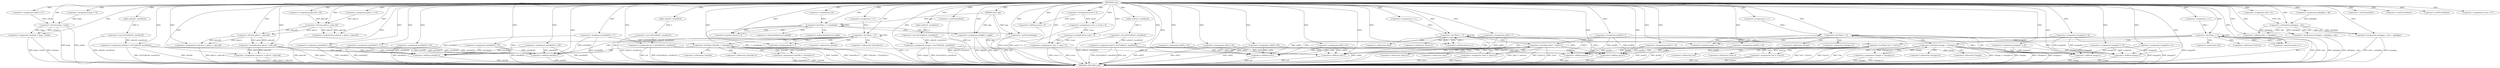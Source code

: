 digraph risp {  
"6917529027641331875" [label = "(METHOD,risp)" ]
"6917529027641332208" [label = "(METHOD_RETURN,void)" ]
"6917529027641331876" [label = "(PARAM,char* oqp)" ]
"6917529027641331879" [label = "(<operator>.assignment,byga = 79)" ]
"6917529027641331883" [label = "(<operator>.assignment,rwhdo = 31)" ]
"6917529027641331889" [label = "(<operator>.assignment,opfcgkqw = 48)" ]
"6917529027641331892" [label = "(<operator>.assignment,zaitckle = (int*)calloc(6, sizeof(int)))" ]
"6917529027641331894" [label = "(<operator>.cast,(int*)calloc(6, sizeof(int)))" ]
"6917529027641331896" [label = "(calloc,calloc(6, sizeof(int)))" ]
"6917529027641331898" [label = "(<operator>.sizeOf,sizeof(int))" ]
"6917529027641331900" [label = "(<operator>.assignment,zaitckle[0] = 71)" ]
"6917529027641331906" [label = "(<operator>.assignment,qdnvrv = 33)" ]
"6917529027641331909" [label = "(<operator>.assignment,zaitckle[1] = 42)" ]
"6917529027641331916" [label = "(<operator>.assignment,zaitckle[2] = 11)" ]
"6917529027641331921" [label = "(<operator>.assignment,wwbmpt = byga / rwhdo)" ]
"6917529027641331923" [label = "(<operator>.division,byga / rwhdo)" ]
"6917529027641331927" [label = "(<operator>.assignment,zaitckle[3] = 40)" ]
"6917529027641331933" [label = "(<operator>.assignment,jekcczbf = 40)" ]
"6917529027641331937" [label = "(<operator>.assignment,qxcf = (int*)calloc(3, sizeof(int)))" ]
"6917529027641331939" [label = "(<operator>.cast,(int*)calloc(3, sizeof(int)))" ]
"6917529027641331941" [label = "(calloc,calloc(3, sizeof(int)))" ]
"6917529027641331943" [label = "(<operator>.sizeOf,sizeof(int))" ]
"6917529027641331945" [label = "(<operator>.assignment,nruhytyw = qdnvrv / jekcczbf)" ]
"6917529027641331947" [label = "(<operator>.division,qdnvrv / jekcczbf)" ]
"6917529027641331950" [label = "(<operator>.assignment,nruhytyw = qdnvrv / jekcczbf)" ]
"6917529027641331952" [label = "(<operator>.division,qdnvrv / jekcczbf)" ]
"6917529027641331955" [label = "(<operator>.assignment,uel = (int*)calloc(5, sizeof(int)))" ]
"6917529027641331957" [label = "(<operator>.cast,(int*)calloc(5, sizeof(int)))" ]
"6917529027641331959" [label = "(calloc,calloc(5, sizeof(int)))" ]
"6917529027641331961" [label = "(<operator>.sizeOf,sizeof(int))" ]
"6917529027641331963" [label = "(<operator>.assignment,uel[0] = 7)" ]
"6917529027641331968" [label = "(<operator>.assignment,qxcf[0] = 5)" ]
"6917529027641331973" [label = "(<operator>.assignment,uel[1] = 93)" ]
"6917529027641331978" [label = "(<operator>.assignment,uel[2] = 80)" ]
"6917529027641331983" [label = "(<operator>.assignment,imnjgu = (int*)calloc(4, sizeof(int)))" ]
"6917529027641331985" [label = "(<operator>.cast,(int*)calloc(4, sizeof(int)))" ]
"6917529027641331987" [label = "(calloc,calloc(4, sizeof(int)))" ]
"6917529027641331989" [label = "(<operator>.sizeOf,sizeof(int))" ]
"6917529027641331994" [label = "(<operator>.assignment,i=0)" ]
"6917529027641331997" [label = "(<operator>.lessThan,i < sizeof(oqp))" ]
"6917529027641331999" [label = "(<operator>.sizeOf,sizeof(oqp))" ]
"6917529027641332001" [label = "(<operator>.postIncrement,i++)" ]
"6917529027641332004" [label = "(<operator>.assignment,etlpll[i] = oqp[i])" ]
"6917529027641332011" [label = "(<operator>.assignment,zaitckle[4] = 79)" ]
"6917529027641332016" [label = "(<operator>.assignment,imnjgu[0] = 34)" ]
"6917529027641332021" [label = "(<operator>.assignment,zaitckle[5] = 100)" ]
"6917529027641332026" [label = "(<operator>.assignment,nruhytyw = qdnvrv * jekcczbf)" ]
"6917529027641332028" [label = "(<operator>.multiplication,qdnvrv * jekcczbf)" ]
"6917529027641332032" [label = "(<operator>.assignment,vouoc = 57)" ]
"6917529027641332036" [label = "(<operator>.assignment,nszwl = 4)" ]
"6917529027641332039" [label = "(<operator>.assignment,imnjgu[1] = 85)" ]
"6917529027641332047" [label = "(<operator>.assignment,i = 1)" ]
"6917529027641332050" [label = "(<operator>.lessThan,i < 6)" ]
"6917529027641332053" [label = "(<operator>.postIncrement,i++)" ]
"6917529027641332057" [label = "(<operator>.lessThan,*zaitckle < *(zaitckle+i))" ]
"6917529027641332061" [label = "(<operator>.addition,zaitckle+i)" ]
"6917529027641332065" [label = "(<operator>.assignment,*zaitckle = *(zaitckle+i))" ]
"6917529027641332069" [label = "(<operator>.addition,zaitckle+i)" ]
"6917529027641332072" [label = "(<operator>.assignment,vouoc = nszwl + 6)" ]
"6917529027641332074" [label = "(<operator>.addition,nszwl + 6)" ]
"6917529027641332077" [label = "(<operator>.assignment,uel[3] = 34)" ]
"6917529027641332082" [label = "(<operator>.assignment,imnjgu[2] = 79)" ]
"6917529027641332087" [label = "(<operator>.assignment,qxcf[1] = 53)" ]
"6917529027641332092" [label = "(<operator>.assignment,imnjgu[3] = 21)" ]
"6917529027641332097" [label = "(<operator>.assignment,vouoc = vouoc * 2)" ]
"6917529027641332099" [label = "(<operator>.multiplication,vouoc * 2)" ]
"6917529027641332102" [label = "(<operator>.assignment,qxcf[2] = 18)" ]
"6917529027641332109" [label = "(<operator>.assignment,i = 1)" ]
"6917529027641332112" [label = "(<operator>.lessThan,i < 3)" ]
"6917529027641332115" [label = "(<operator>.postIncrement,i++)" ]
"6917529027641332119" [label = "(<operator>.lessThan,*qxcf < *(qxcf+i))" ]
"6917529027641332123" [label = "(<operator>.addition,qxcf+i)" ]
"6917529027641332127" [label = "(<operator>.assignment,*qxcf = *(qxcf+i))" ]
"6917529027641332131" [label = "(<operator>.addition,qxcf+i)" ]
"6917529027641332136" [label = "(<operator>.assignment,i = 1)" ]
"6917529027641332139" [label = "(<operator>.lessThan,i < 4)" ]
"6917529027641332142" [label = "(<operator>.postIncrement,i++)" ]
"6917529027641332146" [label = "(<operator>.lessThan,*imnjgu < *(imnjgu+i))" ]
"6917529027641332150" [label = "(<operator>.addition,imnjgu+i)" ]
"6917529027641332154" [label = "(<operator>.assignment,*imnjgu = *(imnjgu+i))" ]
"6917529027641332158" [label = "(<operator>.addition,imnjgu+i)" ]
"6917529027641332161" [label = "(<operator>.assignment,uel[4] = 61)" ]
"6917529027641332167" [label = "(<operator>.assignment,mbv = 8)" ]
"6917529027641332171" [label = "(<operator>.assignment,enrtqgxg = opfcgkqw - mbv)" ]
"6917529027641332173" [label = "(<operator>.subtraction,opfcgkqw - mbv)" ]
"6917529027641332176" [label = "(<operator>.assignment,enrtqgxg = mbv + opfcgkqw)" ]
"6917529027641332178" [label = "(<operator>.addition,mbv + opfcgkqw)" ]
"6917529027641332183" [label = "(<operator>.assignment,i = 1)" ]
"6917529027641332186" [label = "(<operator>.lessThan,i < 5)" ]
"6917529027641332189" [label = "(<operator>.postIncrement,i++)" ]
"6917529027641332193" [label = "(<operator>.lessThan,*uel < *(uel+i))" ]
"6917529027641332197" [label = "(<operator>.addition,uel+i)" ]
"6917529027641332201" [label = "(<operator>.assignment,*uel = *(uel+i))" ]
"6917529027641332205" [label = "(<operator>.addition,uel+i)" ]
"6917529027641332005" [label = "(<operator>.indirectIndexAccess,etlpll[i])" ]
"6917529027641332008" [label = "(<operator>.indirectIndexAccess,oqp[i])" ]
"6917529027641332058" [label = "(<operator>.indirection,*zaitckle)" ]
"6917529027641332060" [label = "(<operator>.indirection,*(zaitckle+i))" ]
"6917529027641332066" [label = "(<operator>.indirection,*zaitckle)" ]
"6917529027641332068" [label = "(<operator>.indirection,*(zaitckle+i))" ]
"6917529027641332120" [label = "(<operator>.indirection,*qxcf)" ]
"6917529027641332122" [label = "(<operator>.indirection,*(qxcf+i))" ]
"6917529027641332128" [label = "(<operator>.indirection,*qxcf)" ]
"6917529027641332130" [label = "(<operator>.indirection,*(qxcf+i))" ]
"6917529027641332147" [label = "(<operator>.indirection,*imnjgu)" ]
"6917529027641332149" [label = "(<operator>.indirection,*(imnjgu+i))" ]
"6917529027641332155" [label = "(<operator>.indirection,*imnjgu)" ]
"6917529027641332157" [label = "(<operator>.indirection,*(imnjgu+i))" ]
"6917529027641332194" [label = "(<operator>.indirection,*uel)" ]
"6917529027641332196" [label = "(<operator>.indirection,*(uel+i))" ]
"6917529027641332202" [label = "(<operator>.indirection,*uel)" ]
"6917529027641332204" [label = "(<operator>.indirection,*(uel+i))" ]
  "6917529027641332119" -> "6917529027641332208"  [ label = "DDG: *(qxcf+i)"] 
  "6917529027641331997" -> "6917529027641332208"  [ label = "DDG: i < sizeof(oqp)"] 
  "6917529027641332127" -> "6917529027641332208"  [ label = "DDG: *(qxcf+i)"] 
  "6917529027641332161" -> "6917529027641332208"  [ label = "DDG: uel[4]"] 
  "6917529027641332097" -> "6917529027641332208"  [ label = "DDG: vouoc * 2"] 
  "6917529027641331909" -> "6917529027641332208"  [ label = "DDG: zaitckle[1]"] 
  "6917529027641332176" -> "6917529027641332208"  [ label = "DDG: mbv + opfcgkqw"] 
  "6917529027641331973" -> "6917529027641332208"  [ label = "DDG: uel[1]"] 
  "6917529027641331921" -> "6917529027641332208"  [ label = "DDG: byga / rwhdo"] 
  "6917529027641332146" -> "6917529027641332208"  [ label = "DDG: *imnjgu < *(imnjgu+i)"] 
  "6917529027641331916" -> "6917529027641332208"  [ label = "DDG: zaitckle[2]"] 
  "6917529027641332193" -> "6917529027641332208"  [ label = "DDG: *(uel+i)"] 
  "6917529027641331968" -> "6917529027641332208"  [ label = "DDG: qxcf[0]"] 
  "6917529027641332074" -> "6917529027641332208"  [ label = "DDG: nszwl"] 
  "6917529027641332112" -> "6917529027641332208"  [ label = "DDG: i < 3"] 
  "6917529027641332097" -> "6917529027641332208"  [ label = "DDG: vouoc"] 
  "6917529027641331892" -> "6917529027641332208"  [ label = "DDG: zaitckle"] 
  "6917529027641331999" -> "6917529027641332208"  [ label = "DDG: oqp"] 
  "6917529027641332016" -> "6917529027641332208"  [ label = "DDG: imnjgu[0]"] 
  "6917529027641332131" -> "6917529027641332208"  [ label = "DDG: qxcf"] 
  "6917529027641332069" -> "6917529027641332208"  [ label = "DDG: zaitckle"] 
  "6917529027641332057" -> "6917529027641332208"  [ label = "DDG: *(zaitckle+i)"] 
  "6917529027641331989" -> "6917529027641332208"  [ label = "DDG: int"] 
  "6917529027641332039" -> "6917529027641332208"  [ label = "DDG: imnjgu[1]"] 
  "6917529027641331978" -> "6917529027641332208"  [ label = "DDG: uel[2]"] 
  "6917529027641332186" -> "6917529027641332208"  [ label = "DDG: i"] 
  "6917529027641332092" -> "6917529027641332208"  [ label = "DDG: imnjgu[3]"] 
  "6917529027641331955" -> "6917529027641332208"  [ label = "DDG: uel"] 
  "6917529027641332197" -> "6917529027641332208"  [ label = "DDG: uel"] 
  "6917529027641332028" -> "6917529027641332208"  [ label = "DDG: qdnvrv"] 
  "6917529027641331876" -> "6917529027641332208"  [ label = "DDG: oqp"] 
  "6917529027641332065" -> "6917529027641332208"  [ label = "DDG: *zaitckle"] 
  "6917529027641332061" -> "6917529027641332208"  [ label = "DDG: zaitckle"] 
  "6917529027641332193" -> "6917529027641332208"  [ label = "DDG: *uel"] 
  "6917529027641332028" -> "6917529027641332208"  [ label = "DDG: jekcczbf"] 
  "6917529027641331950" -> "6917529027641332208"  [ label = "DDG: qdnvrv / jekcczbf"] 
  "6917529027641332127" -> "6917529027641332208"  [ label = "DDG: *qxcf"] 
  "6917529027641331939" -> "6917529027641332208"  [ label = "DDG: calloc(3, sizeof(int))"] 
  "6917529027641331900" -> "6917529027641332208"  [ label = "DDG: zaitckle[0]"] 
  "6917529027641332201" -> "6917529027641332208"  [ label = "DDG: *(uel+i)"] 
  "6917529027641332050" -> "6917529027641332208"  [ label = "DDG: i < 6"] 
  "6917529027641332065" -> "6917529027641332208"  [ label = "DDG: *(zaitckle+i)"] 
  "6917529027641331923" -> "6917529027641332208"  [ label = "DDG: byga"] 
  "6917529027641332004" -> "6917529027641332208"  [ label = "DDG: etlpll[i]"] 
  "6917529027641332201" -> "6917529027641332208"  [ label = "DDG: *uel"] 
  "6917529027641331921" -> "6917529027641332208"  [ label = "DDG: wwbmpt"] 
  "6917529027641331955" -> "6917529027641332208"  [ label = "DDG: (int*)calloc(5, sizeof(int))"] 
  "6917529027641332176" -> "6917529027641332208"  [ label = "DDG: enrtqgxg"] 
  "6917529027641332119" -> "6917529027641332208"  [ label = "DDG: *qxcf"] 
  "6917529027641332150" -> "6917529027641332208"  [ label = "DDG: imnjgu"] 
  "6917529027641332123" -> "6917529027641332208"  [ label = "DDG: qxcf"] 
  "6917529027641331937" -> "6917529027641332208"  [ label = "DDG: (int*)calloc(3, sizeof(int))"] 
  "6917529027641331923" -> "6917529027641332208"  [ label = "DDG: rwhdo"] 
  "6917529027641332139" -> "6917529027641332208"  [ label = "DDG: i < 4"] 
  "6917529027641332171" -> "6917529027641332208"  [ label = "DDG: opfcgkqw - mbv"] 
  "6917529027641332072" -> "6917529027641332208"  [ label = "DDG: nszwl + 6"] 
  "6917529027641331957" -> "6917529027641332208"  [ label = "DDG: calloc(5, sizeof(int))"] 
  "6917529027641332057" -> "6917529027641332208"  [ label = "DDG: *zaitckle < *(zaitckle+i)"] 
  "6917529027641332077" -> "6917529027641332208"  [ label = "DDG: uel[3]"] 
  "6917529027641331963" -> "6917529027641332208"  [ label = "DDG: uel[0]"] 
  "6917529027641332154" -> "6917529027641332208"  [ label = "DDG: *imnjgu"] 
  "6917529027641331983" -> "6917529027641332208"  [ label = "DDG: (int*)calloc(4, sizeof(int))"] 
  "6917529027641331983" -> "6917529027641332208"  [ label = "DDG: imnjgu"] 
  "6917529027641332178" -> "6917529027641332208"  [ label = "DDG: opfcgkqw"] 
  "6917529027641332178" -> "6917529027641332208"  [ label = "DDG: mbv"] 
  "6917529027641332146" -> "6917529027641332208"  [ label = "DDG: *(imnjgu+i)"] 
  "6917529027641332154" -> "6917529027641332208"  [ label = "DDG: *(imnjgu+i)"] 
  "6917529027641332087" -> "6917529027641332208"  [ label = "DDG: qxcf[1]"] 
  "6917529027641331894" -> "6917529027641332208"  [ label = "DDG: calloc(6, sizeof(int))"] 
  "6917529027641331892" -> "6917529027641332208"  [ label = "DDG: (int*)calloc(6, sizeof(int))"] 
  "6917529027641332158" -> "6917529027641332208"  [ label = "DDG: imnjgu"] 
  "6917529027641332011" -> "6917529027641332208"  [ label = "DDG: zaitckle[4]"] 
  "6917529027641332021" -> "6917529027641332208"  [ label = "DDG: zaitckle[5]"] 
  "6917529027641332026" -> "6917529027641332208"  [ label = "DDG: qdnvrv * jekcczbf"] 
  "6917529027641332205" -> "6917529027641332208"  [ label = "DDG: uel"] 
  "6917529027641332186" -> "6917529027641332208"  [ label = "DDG: i < 5"] 
  "6917529027641331927" -> "6917529027641332208"  [ label = "DDG: zaitckle[3]"] 
  "6917529027641332146" -> "6917529027641332208"  [ label = "DDG: *imnjgu"] 
  "6917529027641331937" -> "6917529027641332208"  [ label = "DDG: qxcf"] 
  "6917529027641332082" -> "6917529027641332208"  [ label = "DDG: imnjgu[2]"] 
  "6917529027641332119" -> "6917529027641332208"  [ label = "DDG: *qxcf < *(qxcf+i)"] 
  "6917529027641332004" -> "6917529027641332208"  [ label = "DDG: oqp[i]"] 
  "6917529027641332102" -> "6917529027641332208"  [ label = "DDG: qxcf[2]"] 
  "6917529027641332193" -> "6917529027641332208"  [ label = "DDG: *uel < *(uel+i)"] 
  "6917529027641331985" -> "6917529027641332208"  [ label = "DDG: calloc(4, sizeof(int))"] 
  "6917529027641332057" -> "6917529027641332208"  [ label = "DDG: *zaitckle"] 
  "6917529027641332026" -> "6917529027641332208"  [ label = "DDG: nruhytyw"] 
  "6917529027641331875" -> "6917529027641331876"  [ label = "DDG: "] 
  "6917529027641331875" -> "6917529027641331879"  [ label = "DDG: "] 
  "6917529027641331875" -> "6917529027641331883"  [ label = "DDG: "] 
  "6917529027641331875" -> "6917529027641331889"  [ label = "DDG: "] 
  "6917529027641331894" -> "6917529027641331892"  [ label = "DDG: calloc(6, sizeof(int))"] 
  "6917529027641331875" -> "6917529027641331892"  [ label = "DDG: "] 
  "6917529027641331896" -> "6917529027641331894"  [ label = "DDG: 6"] 
  "6917529027641331875" -> "6917529027641331896"  [ label = "DDG: "] 
  "6917529027641331875" -> "6917529027641331898"  [ label = "DDG: "] 
  "6917529027641331875" -> "6917529027641331900"  [ label = "DDG: "] 
  "6917529027641331875" -> "6917529027641331906"  [ label = "DDG: "] 
  "6917529027641331875" -> "6917529027641331909"  [ label = "DDG: "] 
  "6917529027641331875" -> "6917529027641331916"  [ label = "DDG: "] 
  "6917529027641331923" -> "6917529027641331921"  [ label = "DDG: byga"] 
  "6917529027641331923" -> "6917529027641331921"  [ label = "DDG: rwhdo"] 
  "6917529027641331875" -> "6917529027641331921"  [ label = "DDG: "] 
  "6917529027641331879" -> "6917529027641331923"  [ label = "DDG: byga"] 
  "6917529027641331875" -> "6917529027641331923"  [ label = "DDG: "] 
  "6917529027641331883" -> "6917529027641331923"  [ label = "DDG: rwhdo"] 
  "6917529027641331875" -> "6917529027641331927"  [ label = "DDG: "] 
  "6917529027641331875" -> "6917529027641331933"  [ label = "DDG: "] 
  "6917529027641331939" -> "6917529027641331937"  [ label = "DDG: calloc(3, sizeof(int))"] 
  "6917529027641331875" -> "6917529027641331937"  [ label = "DDG: "] 
  "6917529027641331941" -> "6917529027641331939"  [ label = "DDG: 3"] 
  "6917529027641331875" -> "6917529027641331941"  [ label = "DDG: "] 
  "6917529027641331875" -> "6917529027641331943"  [ label = "DDG: "] 
  "6917529027641331947" -> "6917529027641331945"  [ label = "DDG: qdnvrv"] 
  "6917529027641331947" -> "6917529027641331945"  [ label = "DDG: jekcczbf"] 
  "6917529027641331875" -> "6917529027641331945"  [ label = "DDG: "] 
  "6917529027641331906" -> "6917529027641331947"  [ label = "DDG: qdnvrv"] 
  "6917529027641331875" -> "6917529027641331947"  [ label = "DDG: "] 
  "6917529027641331933" -> "6917529027641331947"  [ label = "DDG: jekcczbf"] 
  "6917529027641331952" -> "6917529027641331950"  [ label = "DDG: qdnvrv"] 
  "6917529027641331952" -> "6917529027641331950"  [ label = "DDG: jekcczbf"] 
  "6917529027641331875" -> "6917529027641331950"  [ label = "DDG: "] 
  "6917529027641331947" -> "6917529027641331952"  [ label = "DDG: qdnvrv"] 
  "6917529027641331875" -> "6917529027641331952"  [ label = "DDG: "] 
  "6917529027641331947" -> "6917529027641331952"  [ label = "DDG: jekcczbf"] 
  "6917529027641331957" -> "6917529027641331955"  [ label = "DDG: calloc(5, sizeof(int))"] 
  "6917529027641331875" -> "6917529027641331955"  [ label = "DDG: "] 
  "6917529027641331959" -> "6917529027641331957"  [ label = "DDG: 5"] 
  "6917529027641331875" -> "6917529027641331959"  [ label = "DDG: "] 
  "6917529027641331875" -> "6917529027641331961"  [ label = "DDG: "] 
  "6917529027641331875" -> "6917529027641331963"  [ label = "DDG: "] 
  "6917529027641331875" -> "6917529027641331968"  [ label = "DDG: "] 
  "6917529027641331875" -> "6917529027641331973"  [ label = "DDG: "] 
  "6917529027641331875" -> "6917529027641331978"  [ label = "DDG: "] 
  "6917529027641331985" -> "6917529027641331983"  [ label = "DDG: calloc(4, sizeof(int))"] 
  "6917529027641331875" -> "6917529027641331983"  [ label = "DDG: "] 
  "6917529027641331987" -> "6917529027641331985"  [ label = "DDG: 4"] 
  "6917529027641331875" -> "6917529027641331987"  [ label = "DDG: "] 
  "6917529027641331875" -> "6917529027641331989"  [ label = "DDG: "] 
  "6917529027641331875" -> "6917529027641331994"  [ label = "DDG: "] 
  "6917529027641331994" -> "6917529027641331997"  [ label = "DDG: i"] 
  "6917529027641332001" -> "6917529027641331997"  [ label = "DDG: i"] 
  "6917529027641331875" -> "6917529027641331997"  [ label = "DDG: "] 
  "6917529027641331876" -> "6917529027641331997"  [ label = "DDG: oqp"] 
  "6917529027641331876" -> "6917529027641331999"  [ label = "DDG: oqp"] 
  "6917529027641331875" -> "6917529027641331999"  [ label = "DDG: "] 
  "6917529027641331997" -> "6917529027641332001"  [ label = "DDG: i"] 
  "6917529027641331875" -> "6917529027641332001"  [ label = "DDG: "] 
  "6917529027641331876" -> "6917529027641332004"  [ label = "DDG: oqp"] 
  "6917529027641331875" -> "6917529027641332004"  [ label = "DDG: "] 
  "6917529027641331875" -> "6917529027641332011"  [ label = "DDG: "] 
  "6917529027641331875" -> "6917529027641332016"  [ label = "DDG: "] 
  "6917529027641331875" -> "6917529027641332021"  [ label = "DDG: "] 
  "6917529027641332028" -> "6917529027641332026"  [ label = "DDG: qdnvrv"] 
  "6917529027641332028" -> "6917529027641332026"  [ label = "DDG: jekcczbf"] 
  "6917529027641331875" -> "6917529027641332026"  [ label = "DDG: "] 
  "6917529027641331952" -> "6917529027641332028"  [ label = "DDG: qdnvrv"] 
  "6917529027641331875" -> "6917529027641332028"  [ label = "DDG: "] 
  "6917529027641331952" -> "6917529027641332028"  [ label = "DDG: jekcczbf"] 
  "6917529027641331875" -> "6917529027641332032"  [ label = "DDG: "] 
  "6917529027641331875" -> "6917529027641332036"  [ label = "DDG: "] 
  "6917529027641331875" -> "6917529027641332039"  [ label = "DDG: "] 
  "6917529027641331875" -> "6917529027641332047"  [ label = "DDG: "] 
  "6917529027641332053" -> "6917529027641332050"  [ label = "DDG: i"] 
  "6917529027641332047" -> "6917529027641332050"  [ label = "DDG: i"] 
  "6917529027641331875" -> "6917529027641332050"  [ label = "DDG: "] 
  "6917529027641331875" -> "6917529027641332053"  [ label = "DDG: "] 
  "6917529027641332050" -> "6917529027641332053"  [ label = "DDG: i"] 
  "6917529027641332065" -> "6917529027641332057"  [ label = "DDG: *zaitckle"] 
  "6917529027641331900" -> "6917529027641332057"  [ label = "DDG: zaitckle[0]"] 
  "6917529027641331909" -> "6917529027641332061"  [ label = "DDG: zaitckle[1]"] 
  "6917529027641331916" -> "6917529027641332061"  [ label = "DDG: zaitckle[2]"] 
  "6917529027641331892" -> "6917529027641332061"  [ label = "DDG: zaitckle"] 
  "6917529027641331900" -> "6917529027641332061"  [ label = "DDG: zaitckle[0]"] 
  "6917529027641331927" -> "6917529027641332061"  [ label = "DDG: zaitckle[3]"] 
  "6917529027641332011" -> "6917529027641332061"  [ label = "DDG: zaitckle[4]"] 
  "6917529027641332021" -> "6917529027641332061"  [ label = "DDG: zaitckle[5]"] 
  "6917529027641331875" -> "6917529027641332061"  [ label = "DDG: "] 
  "6917529027641332050" -> "6917529027641332061"  [ label = "DDG: i"] 
  "6917529027641332057" -> "6917529027641332065"  [ label = "DDG: *(zaitckle+i)"] 
  "6917529027641331909" -> "6917529027641332069"  [ label = "DDG: zaitckle[1]"] 
  "6917529027641331916" -> "6917529027641332069"  [ label = "DDG: zaitckle[2]"] 
  "6917529027641331900" -> "6917529027641332069"  [ label = "DDG: zaitckle[0]"] 
  "6917529027641331927" -> "6917529027641332069"  [ label = "DDG: zaitckle[3]"] 
  "6917529027641332011" -> "6917529027641332069"  [ label = "DDG: zaitckle[4]"] 
  "6917529027641332021" -> "6917529027641332069"  [ label = "DDG: zaitckle[5]"] 
  "6917529027641331875" -> "6917529027641332069"  [ label = "DDG: "] 
  "6917529027641331892" -> "6917529027641332069"  [ label = "DDG: zaitckle"] 
  "6917529027641332050" -> "6917529027641332069"  [ label = "DDG: i"] 
  "6917529027641332036" -> "6917529027641332072"  [ label = "DDG: nszwl"] 
  "6917529027641331875" -> "6917529027641332072"  [ label = "DDG: "] 
  "6917529027641332036" -> "6917529027641332074"  [ label = "DDG: nszwl"] 
  "6917529027641331875" -> "6917529027641332074"  [ label = "DDG: "] 
  "6917529027641331875" -> "6917529027641332077"  [ label = "DDG: "] 
  "6917529027641331875" -> "6917529027641332082"  [ label = "DDG: "] 
  "6917529027641331875" -> "6917529027641332087"  [ label = "DDG: "] 
  "6917529027641331875" -> "6917529027641332092"  [ label = "DDG: "] 
  "6917529027641332099" -> "6917529027641332097"  [ label = "DDG: vouoc"] 
  "6917529027641332099" -> "6917529027641332097"  [ label = "DDG: 2"] 
  "6917529027641331875" -> "6917529027641332097"  [ label = "DDG: "] 
  "6917529027641332072" -> "6917529027641332099"  [ label = "DDG: vouoc"] 
  "6917529027641331875" -> "6917529027641332099"  [ label = "DDG: "] 
  "6917529027641331875" -> "6917529027641332102"  [ label = "DDG: "] 
  "6917529027641331875" -> "6917529027641332109"  [ label = "DDG: "] 
  "6917529027641332115" -> "6917529027641332112"  [ label = "DDG: i"] 
  "6917529027641332109" -> "6917529027641332112"  [ label = "DDG: i"] 
  "6917529027641331875" -> "6917529027641332112"  [ label = "DDG: "] 
  "6917529027641331875" -> "6917529027641332115"  [ label = "DDG: "] 
  "6917529027641332112" -> "6917529027641332115"  [ label = "DDG: i"] 
  "6917529027641331968" -> "6917529027641332119"  [ label = "DDG: qxcf[0]"] 
  "6917529027641332127" -> "6917529027641332119"  [ label = "DDG: *qxcf"] 
  "6917529027641331968" -> "6917529027641332123"  [ label = "DDG: qxcf[0]"] 
  "6917529027641332087" -> "6917529027641332123"  [ label = "DDG: qxcf[1]"] 
  "6917529027641331937" -> "6917529027641332123"  [ label = "DDG: qxcf"] 
  "6917529027641332102" -> "6917529027641332123"  [ label = "DDG: qxcf[2]"] 
  "6917529027641331875" -> "6917529027641332123"  [ label = "DDG: "] 
  "6917529027641332112" -> "6917529027641332123"  [ label = "DDG: i"] 
  "6917529027641332119" -> "6917529027641332127"  [ label = "DDG: *(qxcf+i)"] 
  "6917529027641331968" -> "6917529027641332131"  [ label = "DDG: qxcf[0]"] 
  "6917529027641332087" -> "6917529027641332131"  [ label = "DDG: qxcf[1]"] 
  "6917529027641332102" -> "6917529027641332131"  [ label = "DDG: qxcf[2]"] 
  "6917529027641331875" -> "6917529027641332131"  [ label = "DDG: "] 
  "6917529027641331937" -> "6917529027641332131"  [ label = "DDG: qxcf"] 
  "6917529027641332112" -> "6917529027641332131"  [ label = "DDG: i"] 
  "6917529027641331875" -> "6917529027641332136"  [ label = "DDG: "] 
  "6917529027641332142" -> "6917529027641332139"  [ label = "DDG: i"] 
  "6917529027641332136" -> "6917529027641332139"  [ label = "DDG: i"] 
  "6917529027641331875" -> "6917529027641332139"  [ label = "DDG: "] 
  "6917529027641331875" -> "6917529027641332142"  [ label = "DDG: "] 
  "6917529027641332139" -> "6917529027641332142"  [ label = "DDG: i"] 
  "6917529027641332016" -> "6917529027641332146"  [ label = "DDG: imnjgu[0]"] 
  "6917529027641332154" -> "6917529027641332146"  [ label = "DDG: *imnjgu"] 
  "6917529027641332016" -> "6917529027641332150"  [ label = "DDG: imnjgu[0]"] 
  "6917529027641332039" -> "6917529027641332150"  [ label = "DDG: imnjgu[1]"] 
  "6917529027641332092" -> "6917529027641332150"  [ label = "DDG: imnjgu[3]"] 
  "6917529027641331983" -> "6917529027641332150"  [ label = "DDG: imnjgu"] 
  "6917529027641332082" -> "6917529027641332150"  [ label = "DDG: imnjgu[2]"] 
  "6917529027641331875" -> "6917529027641332150"  [ label = "DDG: "] 
  "6917529027641332139" -> "6917529027641332150"  [ label = "DDG: i"] 
  "6917529027641332146" -> "6917529027641332154"  [ label = "DDG: *(imnjgu+i)"] 
  "6917529027641332016" -> "6917529027641332158"  [ label = "DDG: imnjgu[0]"] 
  "6917529027641332039" -> "6917529027641332158"  [ label = "DDG: imnjgu[1]"] 
  "6917529027641332092" -> "6917529027641332158"  [ label = "DDG: imnjgu[3]"] 
  "6917529027641332082" -> "6917529027641332158"  [ label = "DDG: imnjgu[2]"] 
  "6917529027641331875" -> "6917529027641332158"  [ label = "DDG: "] 
  "6917529027641332139" -> "6917529027641332158"  [ label = "DDG: i"] 
  "6917529027641331875" -> "6917529027641332161"  [ label = "DDG: "] 
  "6917529027641331875" -> "6917529027641332167"  [ label = "DDG: "] 
  "6917529027641332173" -> "6917529027641332171"  [ label = "DDG: opfcgkqw"] 
  "6917529027641332173" -> "6917529027641332171"  [ label = "DDG: mbv"] 
  "6917529027641331875" -> "6917529027641332171"  [ label = "DDG: "] 
  "6917529027641331889" -> "6917529027641332173"  [ label = "DDG: opfcgkqw"] 
  "6917529027641331875" -> "6917529027641332173"  [ label = "DDG: "] 
  "6917529027641332167" -> "6917529027641332173"  [ label = "DDG: mbv"] 
  "6917529027641332173" -> "6917529027641332176"  [ label = "DDG: mbv"] 
  "6917529027641331875" -> "6917529027641332176"  [ label = "DDG: "] 
  "6917529027641332173" -> "6917529027641332176"  [ label = "DDG: opfcgkqw"] 
  "6917529027641332173" -> "6917529027641332178"  [ label = "DDG: mbv"] 
  "6917529027641331875" -> "6917529027641332178"  [ label = "DDG: "] 
  "6917529027641332173" -> "6917529027641332178"  [ label = "DDG: opfcgkqw"] 
  "6917529027641331875" -> "6917529027641332183"  [ label = "DDG: "] 
  "6917529027641332189" -> "6917529027641332186"  [ label = "DDG: i"] 
  "6917529027641332183" -> "6917529027641332186"  [ label = "DDG: i"] 
  "6917529027641331875" -> "6917529027641332186"  [ label = "DDG: "] 
  "6917529027641331875" -> "6917529027641332189"  [ label = "DDG: "] 
  "6917529027641332186" -> "6917529027641332189"  [ label = "DDG: i"] 
  "6917529027641332201" -> "6917529027641332193"  [ label = "DDG: *uel"] 
  "6917529027641331963" -> "6917529027641332193"  [ label = "DDG: uel[0]"] 
  "6917529027641332161" -> "6917529027641332197"  [ label = "DDG: uel[4]"] 
  "6917529027641331973" -> "6917529027641332197"  [ label = "DDG: uel[1]"] 
  "6917529027641331978" -> "6917529027641332197"  [ label = "DDG: uel[2]"] 
  "6917529027641331955" -> "6917529027641332197"  [ label = "DDG: uel"] 
  "6917529027641332077" -> "6917529027641332197"  [ label = "DDG: uel[3]"] 
  "6917529027641331963" -> "6917529027641332197"  [ label = "DDG: uel[0]"] 
  "6917529027641331875" -> "6917529027641332197"  [ label = "DDG: "] 
  "6917529027641332186" -> "6917529027641332197"  [ label = "DDG: i"] 
  "6917529027641332193" -> "6917529027641332201"  [ label = "DDG: *(uel+i)"] 
  "6917529027641332161" -> "6917529027641332205"  [ label = "DDG: uel[4]"] 
  "6917529027641331973" -> "6917529027641332205"  [ label = "DDG: uel[1]"] 
  "6917529027641331978" -> "6917529027641332205"  [ label = "DDG: uel[2]"] 
  "6917529027641332077" -> "6917529027641332205"  [ label = "DDG: uel[3]"] 
  "6917529027641331963" -> "6917529027641332205"  [ label = "DDG: uel[0]"] 
  "6917529027641331875" -> "6917529027641332205"  [ label = "DDG: "] 
  "6917529027641332186" -> "6917529027641332205"  [ label = "DDG: i"] 
  "6917529027641331997" -> "6917529027641331999"  [ label = "CDG: "] 
  "6917529027641331997" -> "6917529027641331997"  [ label = "CDG: "] 
  "6917529027641331997" -> "6917529027641332004"  [ label = "CDG: "] 
  "6917529027641331997" -> "6917529027641332001"  [ label = "CDG: "] 
  "6917529027641331997" -> "6917529027641332008"  [ label = "CDG: "] 
  "6917529027641331997" -> "6917529027641332005"  [ label = "CDG: "] 
  "6917529027641332050" -> "6917529027641332050"  [ label = "CDG: "] 
  "6917529027641332050" -> "6917529027641332053"  [ label = "CDG: "] 
  "6917529027641332050" -> "6917529027641332060"  [ label = "CDG: "] 
  "6917529027641332050" -> "6917529027641332058"  [ label = "CDG: "] 
  "6917529027641332050" -> "6917529027641332057"  [ label = "CDG: "] 
  "6917529027641332050" -> "6917529027641332061"  [ label = "CDG: "] 
  "6917529027641332057" -> "6917529027641332068"  [ label = "CDG: "] 
  "6917529027641332057" -> "6917529027641332066"  [ label = "CDG: "] 
  "6917529027641332057" -> "6917529027641332065"  [ label = "CDG: "] 
  "6917529027641332057" -> "6917529027641332069"  [ label = "CDG: "] 
  "6917529027641332112" -> "6917529027641332112"  [ label = "CDG: "] 
  "6917529027641332112" -> "6917529027641332115"  [ label = "CDG: "] 
  "6917529027641332112" -> "6917529027641332120"  [ label = "CDG: "] 
  "6917529027641332112" -> "6917529027641332119"  [ label = "CDG: "] 
  "6917529027641332112" -> "6917529027641332123"  [ label = "CDG: "] 
  "6917529027641332112" -> "6917529027641332122"  [ label = "CDG: "] 
  "6917529027641332119" -> "6917529027641332128"  [ label = "CDG: "] 
  "6917529027641332119" -> "6917529027641332127"  [ label = "CDG: "] 
  "6917529027641332119" -> "6917529027641332131"  [ label = "CDG: "] 
  "6917529027641332119" -> "6917529027641332130"  [ label = "CDG: "] 
  "6917529027641332139" -> "6917529027641332139"  [ label = "CDG: "] 
  "6917529027641332139" -> "6917529027641332142"  [ label = "CDG: "] 
  "6917529027641332139" -> "6917529027641332147"  [ label = "CDG: "] 
  "6917529027641332139" -> "6917529027641332146"  [ label = "CDG: "] 
  "6917529027641332139" -> "6917529027641332150"  [ label = "CDG: "] 
  "6917529027641332139" -> "6917529027641332149"  [ label = "CDG: "] 
  "6917529027641332146" -> "6917529027641332155"  [ label = "CDG: "] 
  "6917529027641332146" -> "6917529027641332154"  [ label = "CDG: "] 
  "6917529027641332146" -> "6917529027641332158"  [ label = "CDG: "] 
  "6917529027641332146" -> "6917529027641332157"  [ label = "CDG: "] 
  "6917529027641332186" -> "6917529027641332196"  [ label = "CDG: "] 
  "6917529027641332186" -> "6917529027641332194"  [ label = "CDG: "] 
  "6917529027641332186" -> "6917529027641332193"  [ label = "CDG: "] 
  "6917529027641332186" -> "6917529027641332197"  [ label = "CDG: "] 
  "6917529027641332186" -> "6917529027641332186"  [ label = "CDG: "] 
  "6917529027641332186" -> "6917529027641332189"  [ label = "CDG: "] 
  "6917529027641332193" -> "6917529027641332204"  [ label = "CDG: "] 
  "6917529027641332193" -> "6917529027641332202"  [ label = "CDG: "] 
  "6917529027641332193" -> "6917529027641332201"  [ label = "CDG: "] 
  "6917529027641332193" -> "6917529027641332205"  [ label = "CDG: "] 
}
